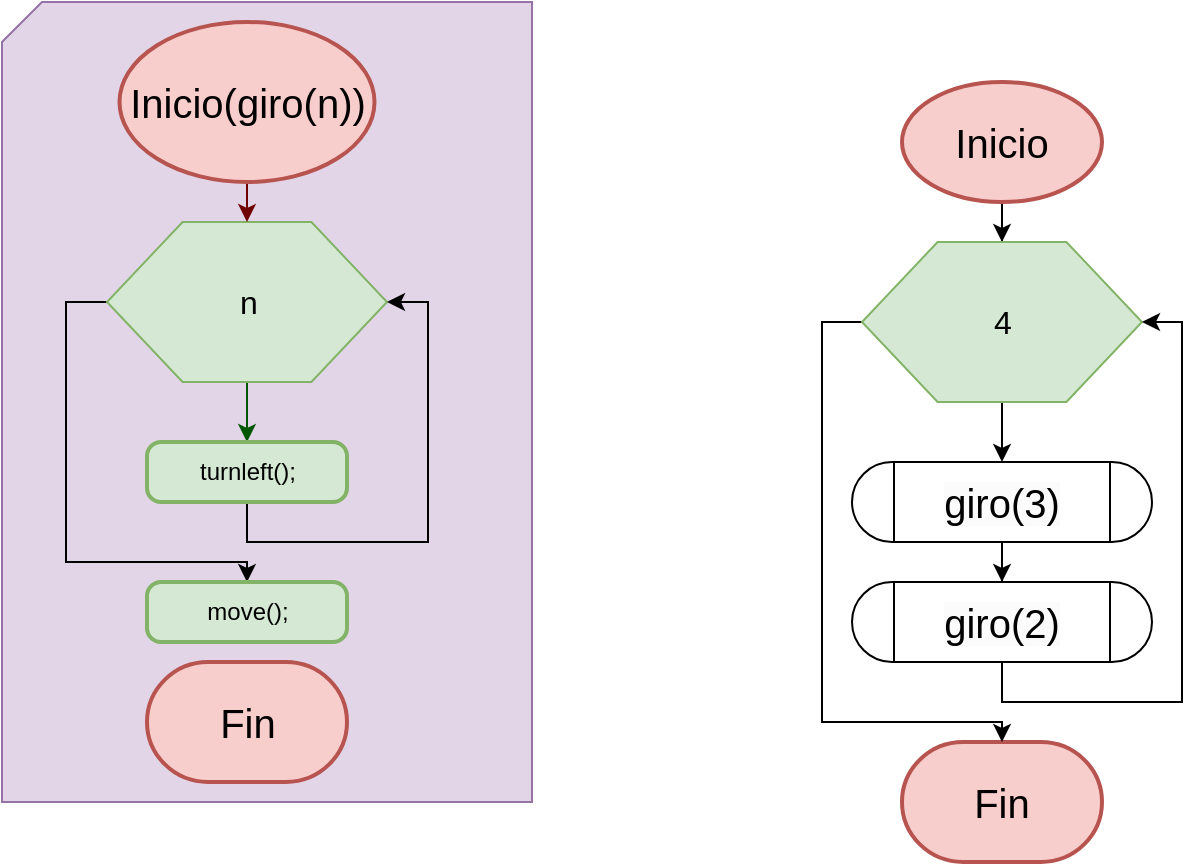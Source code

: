 <mxfile version="22.0.4" type="github">
  <diagram name="Página-1" id="9alcYB1nHGEDjvQ7U3ge">
    <mxGraphModel dx="1600" dy="2038" grid="1" gridSize="10" guides="1" tooltips="1" connect="1" arrows="1" fold="1" page="1" pageScale="1" pageWidth="827" pageHeight="1169" math="0" shadow="0">
      <root>
        <mxCell id="0" />
        <mxCell id="1" parent="0" />
        <mxCell id="-_7lDzmUn1rZop3MQa7E-2" value="" style="verticalLabelPosition=bottom;verticalAlign=top;html=1;shape=card;whiteSpace=wrap;size=20;arcSize=12;fillColor=#e1d5e7;strokeColor=#9673a6;" vertex="1" parent="1">
          <mxGeometry x="90" y="-460" width="265" height="400" as="geometry" />
        </mxCell>
        <mxCell id="-_7lDzmUn1rZop3MQa7E-57" style="edgeStyle=orthogonalEdgeStyle;rounded=0;orthogonalLoop=1;jettySize=auto;html=1;exitX=0.5;exitY=1;exitDx=0;exitDy=0;exitPerimeter=0;" edge="1" parent="1" source="-_7lDzmUn1rZop3MQa7E-4" target="-_7lDzmUn1rZop3MQa7E-47">
          <mxGeometry relative="1" as="geometry" />
        </mxCell>
        <mxCell id="-_7lDzmUn1rZop3MQa7E-4" value="&lt;font style=&quot;font-size: 20px;&quot;&gt;Inicio&lt;/font&gt;" style="strokeWidth=2;html=1;shape=mxgraph.flowchart.start_1;whiteSpace=wrap;fillColor=#f8cecc;strokeColor=#b85450;" vertex="1" parent="1">
          <mxGeometry x="540" y="-420" width="100" height="60" as="geometry" />
        </mxCell>
        <mxCell id="-_7lDzmUn1rZop3MQa7E-5" value="&lt;font style=&quot;font-size: 20px;&quot;&gt;Fin&lt;/font&gt;" style="strokeWidth=2;html=1;shape=mxgraph.flowchart.terminator;whiteSpace=wrap;fillColor=#f8cecc;strokeColor=#b85450;" vertex="1" parent="1">
          <mxGeometry x="540" y="-90" width="100" height="60" as="geometry" />
        </mxCell>
        <mxCell id="-_7lDzmUn1rZop3MQa7E-6" style="edgeStyle=orthogonalEdgeStyle;rounded=0;orthogonalLoop=1;jettySize=auto;html=1;fillColor=#008a00;strokeColor=#005700;" edge="1" parent="1" source="-_7lDzmUn1rZop3MQa7E-7" target="-_7lDzmUn1rZop3MQa7E-9">
          <mxGeometry relative="1" as="geometry" />
        </mxCell>
        <mxCell id="-_7lDzmUn1rZop3MQa7E-64" style="edgeStyle=orthogonalEdgeStyle;rounded=0;orthogonalLoop=1;jettySize=auto;html=1;exitX=0;exitY=0.5;exitDx=0;exitDy=0;entryX=0.5;entryY=0;entryDx=0;entryDy=0;" edge="1" parent="1" source="-_7lDzmUn1rZop3MQa7E-7" target="-_7lDzmUn1rZop3MQa7E-63">
          <mxGeometry relative="1" as="geometry">
            <Array as="points">
              <mxPoint x="122" y="-310" />
              <mxPoint x="122" y="-180" />
              <mxPoint x="212" y="-180" />
            </Array>
          </mxGeometry>
        </mxCell>
        <mxCell id="-_7lDzmUn1rZop3MQa7E-7" value="n" style="verticalLabelPosition=middle;verticalAlign=middle;html=1;shape=hexagon;perimeter=hexagonPerimeter2;arcSize=6;size=0.27;labelPosition=center;align=center;fillColor=#d5e8d4;strokeColor=#82b366;fontSize=16;" vertex="1" parent="1">
          <mxGeometry x="142.5" y="-350" width="140" height="80" as="geometry" />
        </mxCell>
        <mxCell id="-_7lDzmUn1rZop3MQa7E-62" style="edgeStyle=orthogonalEdgeStyle;rounded=0;orthogonalLoop=1;jettySize=auto;html=1;exitX=0.5;exitY=1;exitDx=0;exitDy=0;entryX=1;entryY=0.5;entryDx=0;entryDy=0;" edge="1" parent="1" source="-_7lDzmUn1rZop3MQa7E-9" target="-_7lDzmUn1rZop3MQa7E-7">
          <mxGeometry relative="1" as="geometry">
            <Array as="points">
              <mxPoint x="213" y="-190" />
              <mxPoint x="303" y="-190" />
              <mxPoint x="303" y="-310" />
            </Array>
          </mxGeometry>
        </mxCell>
        <mxCell id="-_7lDzmUn1rZop3MQa7E-9" value="turnleft();" style="rounded=1;whiteSpace=wrap;html=1;absoluteArcSize=1;arcSize=14;strokeWidth=2;fillColor=#d5e8d4;strokeColor=#82b366;fontSize=12;" vertex="1" parent="1">
          <mxGeometry x="162.5" y="-240" width="100" height="30" as="geometry" />
        </mxCell>
        <mxCell id="-_7lDzmUn1rZop3MQa7E-12" style="edgeStyle=orthogonalEdgeStyle;rounded=0;orthogonalLoop=1;jettySize=auto;html=1;exitX=0.5;exitY=1;exitDx=0;exitDy=0;exitPerimeter=0;fillColor=#a20025;strokeColor=#6F0000;" edge="1" parent="1" source="-_7lDzmUn1rZop3MQa7E-13">
          <mxGeometry relative="1" as="geometry">
            <mxPoint x="212.5" y="-350" as="targetPoint" />
          </mxGeometry>
        </mxCell>
        <mxCell id="-_7lDzmUn1rZop3MQa7E-13" value="&lt;font style=&quot;font-size: 20px;&quot;&gt;Inicio(giro(n))&lt;/font&gt;" style="strokeWidth=2;html=1;shape=mxgraph.flowchart.start_1;whiteSpace=wrap;fillColor=#f8cecc;strokeColor=#b85450;" vertex="1" parent="1">
          <mxGeometry x="148.75" y="-450" width="127.5" height="80" as="geometry" />
        </mxCell>
        <mxCell id="-_7lDzmUn1rZop3MQa7E-14" value="&lt;font style=&quot;font-size: 20px;&quot;&gt;Fin&lt;/font&gt;" style="strokeWidth=2;html=1;shape=mxgraph.flowchart.terminator;whiteSpace=wrap;fillColor=#f8cecc;strokeColor=#b85450;" vertex="1" parent="1">
          <mxGeometry x="162.5" y="-130" width="100" height="60" as="geometry" />
        </mxCell>
        <mxCell id="-_7lDzmUn1rZop3MQa7E-50" style="edgeStyle=orthogonalEdgeStyle;rounded=0;orthogonalLoop=1;jettySize=auto;html=1;exitX=0.5;exitY=1;exitDx=0;exitDy=0;entryX=0.5;entryY=0;entryDx=0;entryDy=0;" edge="1" parent="1" source="-_7lDzmUn1rZop3MQa7E-47" target="-_7lDzmUn1rZop3MQa7E-48">
          <mxGeometry relative="1" as="geometry" />
        </mxCell>
        <mxCell id="-_7lDzmUn1rZop3MQa7E-56" style="edgeStyle=orthogonalEdgeStyle;rounded=0;orthogonalLoop=1;jettySize=auto;html=1;exitX=0;exitY=0.5;exitDx=0;exitDy=0;" edge="1" parent="1" source="-_7lDzmUn1rZop3MQa7E-47" target="-_7lDzmUn1rZop3MQa7E-5">
          <mxGeometry relative="1" as="geometry">
            <Array as="points">
              <mxPoint x="500" y="-300" />
              <mxPoint x="500" y="-100" />
              <mxPoint x="590" y="-100" />
            </Array>
          </mxGeometry>
        </mxCell>
        <mxCell id="-_7lDzmUn1rZop3MQa7E-47" value="4" style="verticalLabelPosition=middle;verticalAlign=middle;html=1;shape=hexagon;perimeter=hexagonPerimeter2;arcSize=6;size=0.27;labelPosition=center;align=center;fillColor=#d5e8d4;strokeColor=#82b366;fontSize=16;" vertex="1" parent="1">
          <mxGeometry x="520" y="-340" width="140" height="80" as="geometry" />
        </mxCell>
        <mxCell id="-_7lDzmUn1rZop3MQa7E-54" style="edgeStyle=orthogonalEdgeStyle;rounded=0;orthogonalLoop=1;jettySize=auto;html=1;exitX=0.5;exitY=1;exitDx=0;exitDy=0;" edge="1" parent="1" source="-_7lDzmUn1rZop3MQa7E-48" target="-_7lDzmUn1rZop3MQa7E-49">
          <mxGeometry relative="1" as="geometry" />
        </mxCell>
        <mxCell id="-_7lDzmUn1rZop3MQa7E-48" value="&lt;span style=&quot;color: rgb(0, 0, 0); font-family: Helvetica; font-size: 20px; font-style: normal; font-variant-ligatures: normal; font-variant-caps: normal; font-weight: 400; letter-spacing: normal; orphans: 2; text-align: center; text-indent: 0px; text-transform: none; widows: 2; word-spacing: 0px; -webkit-text-stroke-width: 0px; background-color: rgb(251, 251, 251); text-decoration-thickness: initial; text-decoration-style: initial; text-decoration-color: initial; float: none; display: inline !important;&quot;&gt;giro(3)&lt;/span&gt;" style="verticalLabelPosition=middle;verticalAlign=middle;html=1;shape=process;whiteSpace=wrap;rounded=1;size=0.14;arcSize=50;labelPosition=center;align=center;" vertex="1" parent="1">
          <mxGeometry x="515" y="-230" width="150" height="40" as="geometry" />
        </mxCell>
        <mxCell id="-_7lDzmUn1rZop3MQa7E-55" style="edgeStyle=orthogonalEdgeStyle;rounded=0;orthogonalLoop=1;jettySize=auto;html=1;exitX=0.5;exitY=1;exitDx=0;exitDy=0;entryX=1;entryY=0.5;entryDx=0;entryDy=0;" edge="1" parent="1" source="-_7lDzmUn1rZop3MQa7E-49" target="-_7lDzmUn1rZop3MQa7E-47">
          <mxGeometry relative="1" as="geometry">
            <Array as="points">
              <mxPoint x="590" y="-110" />
              <mxPoint x="680" y="-110" />
              <mxPoint x="680" y="-300" />
            </Array>
          </mxGeometry>
        </mxCell>
        <mxCell id="-_7lDzmUn1rZop3MQa7E-49" value="&lt;span style=&quot;color: rgb(0, 0, 0); font-family: Helvetica; font-size: 20px; font-style: normal; font-variant-ligatures: normal; font-variant-caps: normal; font-weight: 400; letter-spacing: normal; orphans: 2; text-align: center; text-indent: 0px; text-transform: none; widows: 2; word-spacing: 0px; -webkit-text-stroke-width: 0px; background-color: rgb(251, 251, 251); text-decoration-thickness: initial; text-decoration-style: initial; text-decoration-color: initial; float: none; display: inline !important;&quot;&gt;giro(2)&lt;/span&gt;" style="verticalLabelPosition=middle;verticalAlign=middle;html=1;shape=process;whiteSpace=wrap;rounded=1;size=0.14;arcSize=50;labelPosition=center;align=center;" vertex="1" parent="1">
          <mxGeometry x="515" y="-170" width="150" height="40" as="geometry" />
        </mxCell>
        <mxCell id="-_7lDzmUn1rZop3MQa7E-63" value="move();" style="rounded=1;whiteSpace=wrap;html=1;absoluteArcSize=1;arcSize=14;strokeWidth=2;fillColor=#d5e8d4;strokeColor=#82b366;fontSize=12;" vertex="1" parent="1">
          <mxGeometry x="162.5" y="-170" width="100" height="30" as="geometry" />
        </mxCell>
      </root>
    </mxGraphModel>
  </diagram>
</mxfile>

